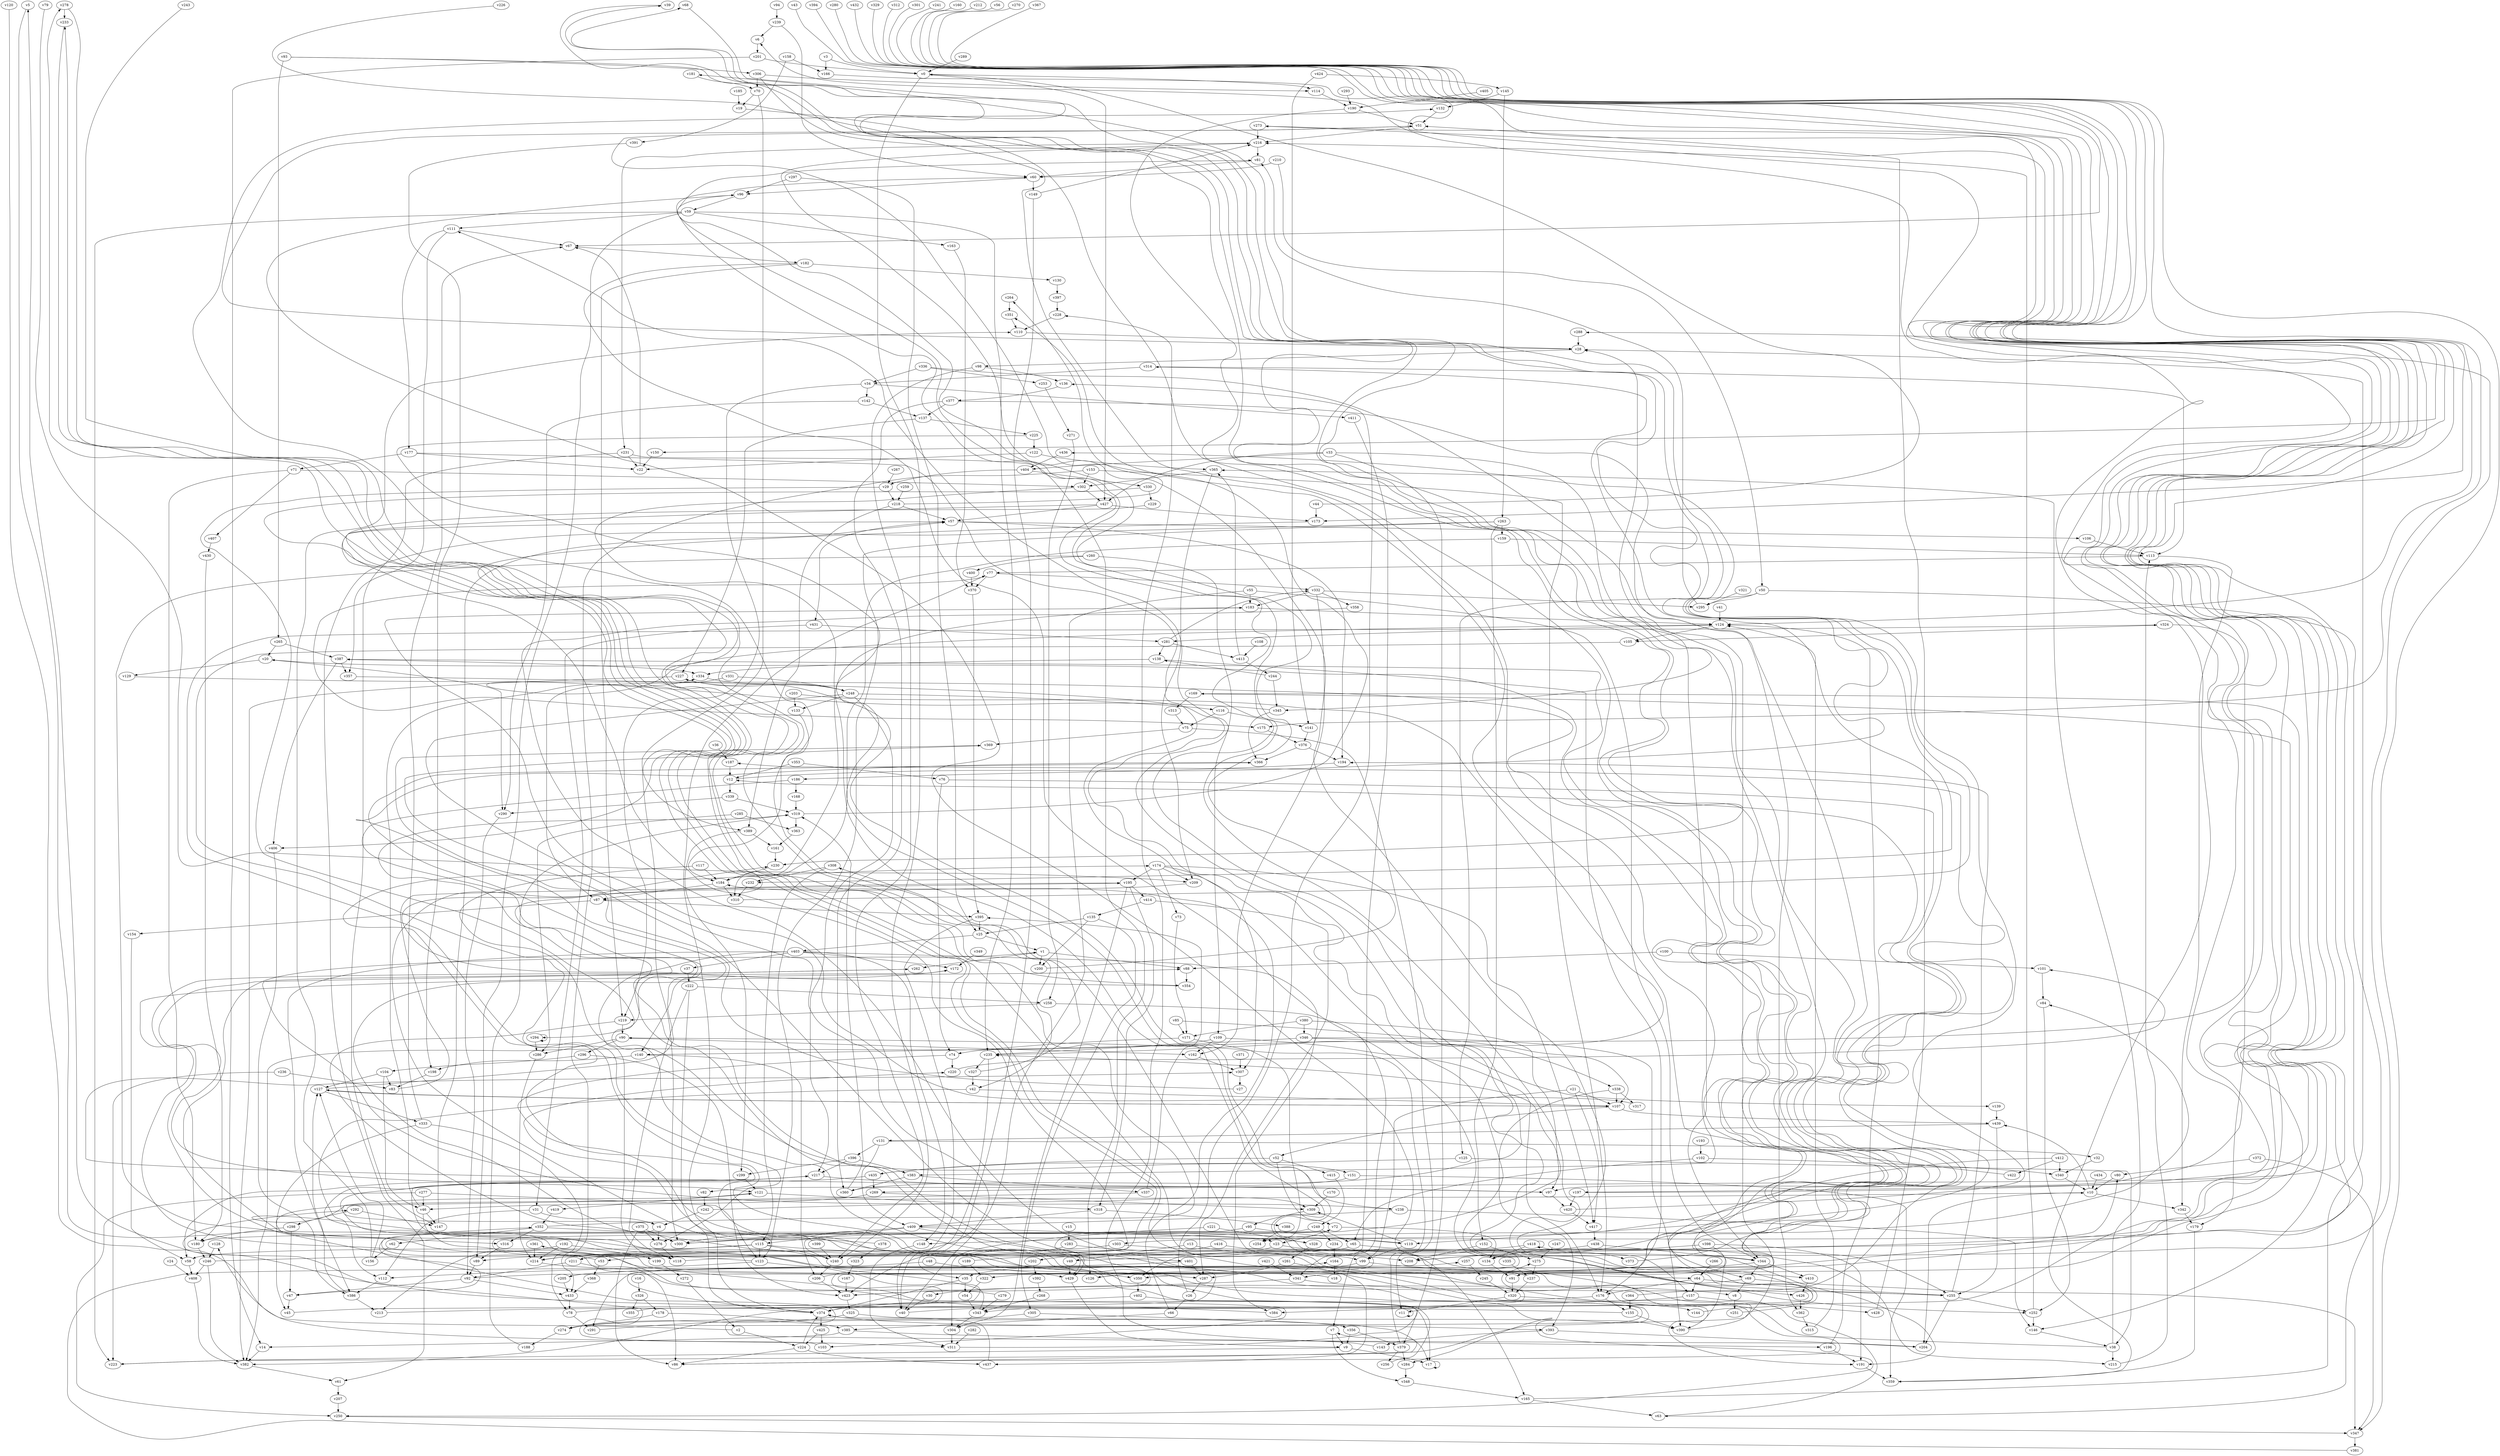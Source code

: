 // Benchmark game 646 - 440 vertices
// time_bound: 114
// targets: v262
digraph G {
    v0 [name="v0", player=0];
    v1 [name="v1", player=0];
    v2 [name="v2", player=1];
    v3 [name="v3", player=1];
    v4 [name="v4", player=1];
    v5 [name="v5", player=1];
    v6 [name="v6", player=1];
    v7 [name="v7", player=1];
    v8 [name="v8", player=0];
    v9 [name="v9", player=1];
    v10 [name="v10", player=0];
    v11 [name="v11", player=0];
    v12 [name="v12", player=1];
    v13 [name="v13", player=0];
    v14 [name="v14", player=1];
    v15 [name="v15", player=1];
    v16 [name="v16", player=0];
    v17 [name="v17", player=0];
    v18 [name="v18", player=0];
    v19 [name="v19", player=0];
    v20 [name="v20", player=1];
    v21 [name="v21", player=0];
    v22 [name="v22", player=0];
    v23 [name="v23", player=0];
    v24 [name="v24", player=0];
    v25 [name="v25", player=1];
    v26 [name="v26", player=0];
    v27 [name="v27", player=1];
    v28 [name="v28", player=1];
    v29 [name="v29", player=1];
    v30 [name="v30", player=1];
    v31 [name="v31", player=1];
    v32 [name="v32", player=0];
    v33 [name="v33", player=1];
    v34 [name="v34", player=1];
    v35 [name="v35", player=0];
    v36 [name="v36", player=1];
    v37 [name="v37", player=0];
    v38 [name="v38", player=1];
    v39 [name="v39", player=1];
    v40 [name="v40", player=0];
    v41 [name="v41", player=1];
    v42 [name="v42", player=0];
    v43 [name="v43", player=1];
    v44 [name="v44", player=1];
    v45 [name="v45", player=0];
    v46 [name="v46", player=1];
    v47 [name="v47", player=1];
    v48 [name="v48", player=0];
    v49 [name="v49", player=0];
    v50 [name="v50", player=0];
    v51 [name="v51", player=0];
    v52 [name="v52", player=1];
    v53 [name="v53", player=1];
    v54 [name="v54", player=1];
    v55 [name="v55", player=1];
    v56 [name="v56", player=0];
    v57 [name="v57", player=0];
    v58 [name="v58", player=1];
    v59 [name="v59", player=1];
    v60 [name="v60", player=0];
    v61 [name="v61", player=1];
    v62 [name="v62", player=1];
    v63 [name="v63", player=0];
    v64 [name="v64", player=0];
    v65 [name="v65", player=0];
    v66 [name="v66", player=0];
    v67 [name="v67", player=0];
    v68 [name="v68", player=0];
    v69 [name="v69", player=0];
    v70 [name="v70", player=1];
    v71 [name="v71", player=0];
    v72 [name="v72", player=1];
    v73 [name="v73", player=1];
    v74 [name="v74", player=1];
    v75 [name="v75", player=0];
    v76 [name="v76", player=1];
    v77 [name="v77", player=1];
    v78 [name="v78", player=1];
    v79 [name="v79", player=1];
    v80 [name="v80", player=1];
    v81 [name="v81", player=1];
    v82 [name="v82", player=1];
    v83 [name="v83", player=0];
    v84 [name="v84", player=0];
    v85 [name="v85", player=0];
    v86 [name="v86", player=1];
    v87 [name="v87", player=0];
    v88 [name="v88", player=1];
    v89 [name="v89", player=1];
    v90 [name="v90", player=1];
    v91 [name="v91", player=0];
    v92 [name="v92", player=0];
    v93 [name="v93", player=1];
    v94 [name="v94", player=0];
    v95 [name="v95", player=1];
    v96 [name="v96", player=1];
    v97 [name="v97", player=1];
    v98 [name="v98", player=1];
    v99 [name="v99", player=0];
    v100 [name="v100", player=1];
    v101 [name="v101", player=1];
    v102 [name="v102", player=0];
    v103 [name="v103", player=1];
    v104 [name="v104", player=0];
    v105 [name="v105", player=1];
    v106 [name="v106", player=1];
    v107 [name="v107", player=1];
    v108 [name="v108", player=0];
    v109 [name="v109", player=0];
    v110 [name="v110", player=1];
    v111 [name="v111", player=0];
    v112 [name="v112", player=0];
    v113 [name="v113", player=0];
    v114 [name="v114", player=0];
    v115 [name="v115", player=1];
    v116 [name="v116", player=1];
    v117 [name="v117", player=0];
    v118 [name="v118", player=1];
    v119 [name="v119", player=1];
    v120 [name="v120", player=1];
    v121 [name="v121", player=1];
    v122 [name="v122", player=1];
    v123 [name="v123", player=0];
    v124 [name="v124", player=0];
    v125 [name="v125", player=1];
    v126 [name="v126", player=0];
    v127 [name="v127", player=0];
    v128 [name="v128", player=0];
    v129 [name="v129", player=0];
    v130 [name="v130", player=1];
    v131 [name="v131", player=1];
    v132 [name="v132", player=1];
    v133 [name="v133", player=1];
    v134 [name="v134", player=0];
    v135 [name="v135", player=0];
    v136 [name="v136", player=1];
    v137 [name="v137", player=1];
    v138 [name="v138", player=0];
    v139 [name="v139", player=1];
    v140 [name="v140", player=0];
    v141 [name="v141", player=0];
    v142 [name="v142", player=0];
    v143 [name="v143", player=1];
    v144 [name="v144", player=0];
    v145 [name="v145", player=1];
    v146 [name="v146", player=0];
    v147 [name="v147", player=0];
    v148 [name="v148", player=0];
    v149 [name="v149", player=1];
    v150 [name="v150", player=0];
    v151 [name="v151", player=1];
    v152 [name="v152", player=1];
    v153 [name="v153", player=1];
    v154 [name="v154", player=1];
    v155 [name="v155", player=0];
    v156 [name="v156", player=0];
    v157 [name="v157", player=1];
    v158 [name="v158", player=1];
    v159 [name="v159", player=0];
    v160 [name="v160", player=1];
    v161 [name="v161", player=1];
    v162 [name="v162", player=0];
    v163 [name="v163", player=1];
    v164 [name="v164", player=1];
    v165 [name="v165", player=1];
    v166 [name="v166", player=0];
    v167 [name="v167", player=1];
    v168 [name="v168", player=1];
    v169 [name="v169", player=0];
    v170 [name="v170", player=0];
    v171 [name="v171", player=1];
    v172 [name="v172", player=0];
    v173 [name="v173", player=0];
    v174 [name="v174", player=1];
    v175 [name="v175", player=1];
    v176 [name="v176", player=0];
    v177 [name="v177", player=1];
    v178 [name="v178", player=1];
    v179 [name="v179", player=0];
    v180 [name="v180", player=1];
    v181 [name="v181", player=1];
    v182 [name="v182", player=0];
    v183 [name="v183", player=0];
    v184 [name="v184", player=1];
    v185 [name="v185", player=0];
    v186 [name="v186", player=1];
    v187 [name="v187", player=0];
    v188 [name="v188", player=0];
    v189 [name="v189", player=1];
    v190 [name="v190", player=0];
    v191 [name="v191", player=0];
    v192 [name="v192", player=1];
    v193 [name="v193", player=0];
    v194 [name="v194", player=0];
    v195 [name="v195", player=1];
    v196 [name="v196", player=1];
    v197 [name="v197", player=1];
    v198 [name="v198", player=1];
    v199 [name="v199", player=1];
    v200 [name="v200", player=0];
    v201 [name="v201", player=0];
    v202 [name="v202", player=1];
    v203 [name="v203", player=1];
    v204 [name="v204", player=0];
    v205 [name="v205", player=1];
    v206 [name="v206", player=0];
    v207 [name="v207", player=0];
    v208 [name="v208", player=1];
    v209 [name="v209", player=0];
    v210 [name="v210", player=0];
    v211 [name="v211", player=1];
    v212 [name="v212", player=0];
    v213 [name="v213", player=1];
    v214 [name="v214", player=1];
    v215 [name="v215", player=1];
    v216 [name="v216", player=0];
    v217 [name="v217", player=0];
    v218 [name="v218", player=1];
    v219 [name="v219", player=0];
    v220 [name="v220", player=0];
    v221 [name="v221", player=0];
    v222 [name="v222", player=1];
    v223 [name="v223", player=1];
    v224 [name="v224", player=0];
    v225 [name="v225", player=0];
    v226 [name="v226", player=0];
    v227 [name="v227", player=0];
    v228 [name="v228", player=1];
    v229 [name="v229", player=1];
    v230 [name="v230", player=1];
    v231 [name="v231", player=1];
    v232 [name="v232", player=1];
    v233 [name="v233", player=1];
    v234 [name="v234", player=1];
    v235 [name="v235", player=1];
    v236 [name="v236", player=1];
    v237 [name="v237", player=1];
    v238 [name="v238", player=0];
    v239 [name="v239", player=1];
    v240 [name="v240", player=1];
    v241 [name="v241", player=1];
    v242 [name="v242", player=0];
    v243 [name="v243", player=0];
    v244 [name="v244", player=0];
    v245 [name="v245", player=1];
    v246 [name="v246", player=0];
    v247 [name="v247", player=0];
    v248 [name="v248", player=0];
    v249 [name="v249", player=1];
    v250 [name="v250", player=0];
    v251 [name="v251", player=1];
    v252 [name="v252", player=1];
    v253 [name="v253", player=0];
    v254 [name="v254", player=0];
    v255 [name="v255", player=1];
    v256 [name="v256", player=1];
    v257 [name="v257", player=0];
    v258 [name="v258", player=0];
    v259 [name="v259", player=1];
    v260 [name="v260", player=0];
    v261 [name="v261", player=1];
    v262 [name="v262", player=0, target=1];
    v263 [name="v263", player=1];
    v264 [name="v264", player=0];
    v265 [name="v265", player=0];
    v266 [name="v266", player=0];
    v267 [name="v267", player=1];
    v268 [name="v268", player=0];
    v269 [name="v269", player=1];
    v270 [name="v270", player=1];
    v271 [name="v271", player=0];
    v272 [name="v272", player=1];
    v273 [name="v273", player=0];
    v274 [name="v274", player=0];
    v275 [name="v275", player=1];
    v276 [name="v276", player=0];
    v277 [name="v277", player=1];
    v278 [name="v278", player=0];
    v279 [name="v279", player=1];
    v280 [name="v280", player=1];
    v281 [name="v281", player=0];
    v282 [name="v282", player=0];
    v283 [name="v283", player=1];
    v284 [name="v284", player=0];
    v285 [name="v285", player=0];
    v286 [name="v286", player=0];
    v287 [name="v287", player=0];
    v288 [name="v288", player=1];
    v289 [name="v289", player=0];
    v290 [name="v290", player=0];
    v291 [name="v291", player=0];
    v292 [name="v292", player=1];
    v293 [name="v293", player=0];
    v294 [name="v294", player=1];
    v295 [name="v295", player=0];
    v296 [name="v296", player=0];
    v297 [name="v297", player=1];
    v298 [name="v298", player=1];
    v299 [name="v299", player=0];
    v300 [name="v300", player=0];
    v301 [name="v301", player=1];
    v302 [name="v302", player=1];
    v303 [name="v303", player=1];
    v304 [name="v304", player=0];
    v305 [name="v305", player=0];
    v306 [name="v306", player=1];
    v307 [name="v307", player=1];
    v308 [name="v308", player=0];
    v309 [name="v309", player=1];
    v310 [name="v310", player=0];
    v311 [name="v311", player=0];
    v312 [name="v312", player=0];
    v313 [name="v313", player=0];
    v314 [name="v314", player=0];
    v315 [name="v315", player=0];
    v316 [name="v316", player=0];
    v317 [name="v317", player=1];
    v318 [name="v318", player=0];
    v319 [name="v319", player=0];
    v320 [name="v320", player=1];
    v321 [name="v321", player=1];
    v322 [name="v322", player=0];
    v323 [name="v323", player=1];
    v324 [name="v324", player=0];
    v325 [name="v325", player=0];
    v326 [name="v326", player=1];
    v327 [name="v327", player=0];
    v328 [name="v328", player=1];
    v329 [name="v329", player=1];
    v330 [name="v330", player=1];
    v331 [name="v331", player=1];
    v332 [name="v332", player=0];
    v333 [name="v333", player=0];
    v334 [name="v334", player=1];
    v335 [name="v335", player=0];
    v336 [name="v336", player=1];
    v337 [name="v337", player=1];
    v338 [name="v338", player=1];
    v339 [name="v339", player=1];
    v340 [name="v340", player=1];
    v341 [name="v341", player=0];
    v342 [name="v342", player=1];
    v343 [name="v343", player=0];
    v344 [name="v344", player=0];
    v345 [name="v345", player=1];
    v346 [name="v346", player=0];
    v347 [name="v347", player=1];
    v348 [name="v348", player=1];
    v349 [name="v349", player=0];
    v350 [name="v350", player=0];
    v351 [name="v351", player=1];
    v352 [name="v352", player=0];
    v353 [name="v353", player=1];
    v354 [name="v354", player=0];
    v355 [name="v355", player=0];
    v356 [name="v356", player=1];
    v357 [name="v357", player=0];
    v358 [name="v358", player=1];
    v359 [name="v359", player=1];
    v360 [name="v360", player=0];
    v361 [name="v361", player=1];
    v362 [name="v362", player=1];
    v363 [name="v363", player=1];
    v364 [name="v364", player=1];
    v365 [name="v365", player=1];
    v366 [name="v366", player=0];
    v367 [name="v367", player=1];
    v368 [name="v368", player=0];
    v369 [name="v369", player=1];
    v370 [name="v370", player=1];
    v371 [name="v371", player=1];
    v372 [name="v372", player=0];
    v373 [name="v373", player=0];
    v374 [name="v374", player=0];
    v375 [name="v375", player=1];
    v376 [name="v376", player=0];
    v377 [name="v377", player=0];
    v378 [name="v378", player=1];
    v379 [name="v379", player=0];
    v380 [name="v380", player=0];
    v381 [name="v381", player=0];
    v382 [name="v382", player=1];
    v383 [name="v383", player=1];
    v384 [name="v384", player=0];
    v385 [name="v385", player=0];
    v386 [name="v386", player=0];
    v387 [name="v387", player=0];
    v388 [name="v388", player=0];
    v389 [name="v389", player=1];
    v390 [name="v390", player=1];
    v391 [name="v391", player=1];
    v392 [name="v392", player=1];
    v393 [name="v393", player=0];
    v394 [name="v394", player=0];
    v395 [name="v395", player=0];
    v396 [name="v396", player=1];
    v397 [name="v397", player=0];
    v398 [name="v398", player=0];
    v399 [name="v399", player=1];
    v400 [name="v400", player=1];
    v401 [name="v401", player=1];
    v402 [name="v402", player=1];
    v403 [name="v403", player=0];
    v404 [name="v404", player=0];
    v405 [name="v405", player=1];
    v406 [name="v406", player=1];
    v407 [name="v407", player=1];
    v408 [name="v408", player=0];
    v409 [name="v409", player=0];
    v410 [name="v410", player=0];
    v411 [name="v411", player=0];
    v412 [name="v412", player=0];
    v413 [name="v413", player=1];
    v414 [name="v414", player=0];
    v415 [name="v415", player=1];
    v416 [name="v416", player=0];
    v417 [name="v417", player=0];
    v418 [name="v418", player=0];
    v419 [name="v419", player=1];
    v420 [name="v420", player=0];
    v421 [name="v421", player=0];
    v422 [name="v422", player=1];
    v423 [name="v423", player=1];
    v424 [name="v424", player=0];
    v425 [name="v425", player=0];
    v426 [name="v426", player=0];
    v427 [name="v427", player=0];
    v428 [name="v428", player=0];
    v429 [name="v429", player=0];
    v430 [name="v430", player=1];
    v431 [name="v431", player=0];
    v432 [name="v432", player=0];
    v433 [name="v433", player=0];
    v434 [name="v434", player=0];
    v435 [name="v435", player=0];
    v436 [name="v436", player=1];
    v437 [name="v437", player=0];
    v438 [name="v438", player=0];
    v439 [name="v439", player=0];

    v0 -> v114;
    v1 -> v262;
    v2 -> v128 [constraint="t < 5"];
    v3 -> v0;
    v4 -> v47 [constraint="t >= 2"];
    v5 -> v23 [constraint="t >= 3"];
    v6 -> v201;
    v7 -> v348;
    v8 -> v251;
    v9 -> v17;
    v10 -> v204;
    v11 -> v11 [constraint="t >= 5"];
    v12 -> v68 [constraint="t >= 4"];
    v13 -> v49;
    v14 -> v382;
    v15 -> v283;
    v16 -> v326;
    v17 -> v17 [constraint="t < 8"];
    v18 -> v72 [constraint="t mod 5 == 0"];
    v19 -> v69 [constraint="t >= 1"];
    v20 -> v129;
    v21 -> v107;
    v22 -> v67;
    v23 -> v215;
    v24 -> v408;
    v25 -> v1;
    v26 -> v66;
    v27 -> v369 [constraint="t >= 3"];
    v28 -> v98;
    v29 -> v151 [constraint="t mod 4 == 0"];
    v30 -> v40;
    v31 -> v112;
    v32 -> v340;
    v33 -> v344;
    v34 -> v411;
    v35 -> v374;
    v36 -> v187;
    v37 -> v222;
    v38 -> v275 [constraint="t >= 1"];
    v39 -> v191 [constraint="t < 8"];
    v40 -> v278 [constraint="t mod 3 == 2"];
    v41 -> v124;
    v42 -> v112;
    v43 -> v140 [constraint="t >= 3"];
    v44 -> v0 [constraint="t mod 5 == 0"];
    v45 -> v217 [constraint="t < 15"];
    v46 -> v103 [constraint="t >= 2"];
    v47 -> v45;
    v48 -> v429;
    v49 -> v288 [constraint="t >= 4"];
    v50 -> v63;
    v51 -> v28 [constraint="t >= 4"];
    v52 -> v72;
    v53 -> v88 [constraint="t mod 3 == 0"];
    v54 -> v343;
    v55 -> v40;
    v56 -> v124 [constraint="t >= 1"];
    v57 -> v106;
    v58 -> v408;
    v59 -> v111;
    v60 -> v96;
    v61 -> v207;
    v62 -> v156;
    v63 -> v227 [constraint="t >= 5"];
    v64 -> v157;
    v65 -> v53;
    v66 -> v385;
    v67 -> v182;
    v68 -> v232 [constraint="t mod 4 == 0"];
    v69 -> v347;
    v70 -> v19;
    v71 -> v407;
    v72 -> v134;
    v73 -> v171;
    v74 -> v255 [constraint="t < 10"];
    v75 -> v11;
    v76 -> v341 [constraint="t >= 4"];
    v77 -> v175 [constraint="t mod 3 == 0"];
    v78 -> v273 [constraint="t >= 1"];
    v79 -> v209 [constraint="t mod 4 == 3"];
    v80 -> v10;
    v81 -> v60;
    v82 -> v242;
    v83 -> v195 [constraint="t mod 3 == 2"];
    v84 -> v252;
    v85 -> v107 [constraint="t mod 3 == 2"];
    v86 -> v230 [constraint="t < 6"];
    v87 -> v395;
    v88 -> v354;
    v89 -> v92;
    v90 -> v286;
    v91 -> v39 [constraint="t mod 5 == 0"];
    v92 -> v96 [constraint="t mod 2 == 1"];
    v93 -> v345 [constraint="t mod 4 == 0"];
    v94 -> v239;
    v95 -> v119;
    v96 -> v139 [constraint="t < 8"];
    v97 -> v307 [constraint="t >= 5"];
    v98 -> v240;
    v99 -> v64;
    v100 -> v101;
    v101 -> v84;
    v102 -> v340;
    v103 -> v292 [constraint="t mod 2 == 0"];
    v104 -> v83;
    v105 -> v276 [constraint="t < 10"];
    v106 -> v113;
    v107 -> v52;
    v108 -> v413;
    v109 -> v382;
    v110 -> v28;
    v111 -> v357;
    v112 -> v386;
    v113 -> v77;
    v114 -> v190;
    v115 -> v58;
    v116 -> v75;
    v117 -> v284 [constraint="t < 12"];
    v118 -> v57 [constraint="t < 15"];
    v119 -> v99;
    v120 -> v311 [constraint="t >= 4"];
    v121 -> v318;
    v122 -> v365;
    v123 -> v361 [constraint="t >= 2"];
    v124 -> v105;
    v125 -> v435;
    v126 -> v132 [constraint="t < 5"];
    v127 -> v366 [constraint="t >= 5"];
    v128 -> v246;
    v129 -> v322 [constraint="t mod 5 == 0"];
    v130 -> v397;
    v131 -> v32;
    v132 -> v51;
    v133 -> v184;
    v134 -> v91;
    v135 -> v25;
    v136 -> v377;
    v137 -> v225;
    v138 -> v334;
    v139 -> v439;
    v140 -> v198;
    v141 -> v376;
    v142 -> v290;
    v143 -> v228;
    v144 -> v60 [constraint="t < 5"];
    v145 -> v263;
    v146 -> v38;
    v147 -> v57;
    v148 -> v311;
    v149 -> v35;
    v150 -> v22;
    v151 -> v359;
    v152 -> v208;
    v153 -> v302;
    v154 -> v58;
    v155 -> v5 [constraint="t < 12"];
    v156 -> v127;
    v157 -> v384;
    v158 -> v391;
    v159 -> v113;
    v160 -> v303 [constraint="t >= 4"];
    v161 -> v230;
    v162 -> v307;
    v163 -> v370;
    v164 -> v18;
    v165 -> v28;
    v166 -> v97 [constraint="t >= 4"];
    v167 -> v423;
    v168 -> v319;
    v169 -> v350 [constraint="t mod 4 == 3"];
    v170 -> v309;
    v171 -> v254;
    v172 -> v238 [constraint="t >= 2"];
    v173 -> v211 [constraint="t mod 4 == 3"];
    v174 -> v73;
    v175 -> v376;
    v176 -> v382 [constraint="t mod 4 == 0"];
    v177 -> v426 [constraint="t >= 3"];
    v178 -> v385;
    v179 -> v359;
    v180 -> v235 [constraint="t < 5"];
    v181 -> v70;
    v182 -> v255 [constraint="t >= 1"];
    v183 -> v184;
    v184 -> v87;
    v185 -> v19;
    v186 -> v294 [constraint="t < 13"];
    v187 -> v12;
    v188 -> v319;
    v189 -> v80 [constraint="t mod 5 == 4"];
    v190 -> v230 [constraint="t >= 4"];
    v191 -> v359;
    v192 -> v199;
    v193 -> v102;
    v194 -> v186;
    v195 -> v304;
    v196 -> v124;
    v197 -> v169 [constraint="t >= 1"];
    v198 -> v83;
    v199 -> v272;
    v200 -> v81 [constraint="t mod 3 == 0"];
    v201 -> v0;
    v202 -> v392;
    v203 -> v235 [constraint="t < 7"];
    v204 -> v262 [constraint="t < 6"];
    v205 -> v273 [constraint="t >= 4"];
    v206 -> v20 [constraint="t >= 4"];
    v207 -> v250;
    v208 -> v387 [constraint="t >= 3"];
    v209 -> v287 [constraint="t < 15"];
    v210 -> v50;
    v211 -> v86;
    v212 -> v173 [constraint="t mod 3 == 2"];
    v213 -> v319 [constraint="t >= 4"];
    v214 -> v410 [constraint="t >= 4"];
    v215 -> v113;
    v216 -> v231;
    v217 -> v58;
    v218 -> v264 [constraint="t < 13"];
    v219 -> v344 [constraint="t >= 1"];
    v220 -> v101 [constraint="t mod 4 == 0"];
    v221 -> v328;
    v222 -> v374;
    v223 -> v7 [constraint="t mod 2 == 0"];
    v224 -> v437;
    v225 -> v238 [constraint="t >= 1"];
    v226 -> v383 [constraint="t >= 2"];
    v227 -> v248;
    v228 -> v110;
    v229 -> v389 [constraint="t < 8"];
    v230 -> v184;
    v231 -> v147;
    v232 -> v310;
    v233 -> v86 [constraint="t mod 4 == 2"];
    v234 -> v164;
    v235 -> v327;
    v236 -> v83;
    v237 -> v10 [constraint="t < 9"];
    v238 -> v146;
    v239 -> v6;
    v240 -> v206;
    v241 -> v269 [constraint="t < 15"];
    v242 -> v309 [constraint="t >= 1"];
    v243 -> v42 [constraint="t mod 3 == 0"];
    v244 -> v138 [constraint="t < 8"];
    v245 -> v320;
    v246 -> v172 [constraint="t mod 2 == 1"];
    v247 -> v275;
    v248 -> v214 [constraint="t mod 2 == 0"];
    v249 -> v234;
    v250 -> v347;
    v251 -> v216 [constraint="t >= 2"];
    v252 -> v146;
    v253 -> v271;
    v254 -> v84 [constraint="t < 13"];
    v255 -> v194;
    v256 -> v324 [constraint="t mod 2 == 0"];
    v257 -> v245;
    v258 -> v219;
    v259 -> v218;
    v260 -> v316 [constraint="t >= 3"];
    v261 -> v287;
    v262 -> v121 [constraint="t mod 2 == 1"];
    v263 -> v123;
    v264 -> v351;
    v265 -> v387;
    v266 -> v64;
    v267 -> v29;
    v268 -> v343;
    v269 -> v46;
    v270 -> v175 [constraint="t mod 2 == 0"];
    v271 -> v258;
    v272 -> v2;
    v273 -> v216;
    v274 -> v188;
    v275 -> v237;
    v276 -> v118;
    v277 -> v250;
    v278 -> v354 [constraint="t < 10"];
    v279 -> v1 [constraint="t >= 5"];
    v280 -> v197 [constraint="t >= 3"];
    v281 -> v138;
    v282 -> v311;
    v283 -> v99;
    v284 -> v348;
    v285 -> v363;
    v286 -> v214;
    v287 -> v26;
    v288 -> v28;
    v289 -> v0;
    v290 -> v92;
    v291 -> v390 [constraint="t >= 2"];
    v292 -> v298;
    v293 -> v190;
    v294 -> v294;
    v295 -> v81;
    v296 -> v423;
    v297 -> v25;
    v298 -> v47;
    v299 -> v121;
    v300 -> v187 [constraint="t mod 2 == 0"];
    v301 -> v150 [constraint="t >= 2"];
    v302 -> v274 [constraint="t < 6"];
    v303 -> v157;
    v304 -> v311;
    v305 -> v17;
    v306 -> v119 [constraint="t >= 5"];
    v307 -> v27;
    v308 -> v232;
    v309 -> v95;
    v310 -> v181 [constraint="t >= 5"];
    v311 -> v220 [constraint="t < 15"];
    v312 -> v67 [constraint="t < 9"];
    v313 -> v75;
    v314 -> v113;
    v315 -> v124;
    v316 -> v89;
    v317 -> v183 [constraint="t < 9"];
    v318 -> v409;
    v319 -> v51 [constraint="t mod 3 == 1"];
    v320 -> v144;
    v321 -> v295;
    v322 -> v54;
    v323 -> v167;
    v324 -> v179;
    v325 -> v356;
    v326 -> v355;
    v327 -> v308 [constraint="t mod 5 == 3"];
    v328 -> v261;
    v329 -> v89 [constraint="t < 10"];
    v330 -> v406 [constraint="t < 5"];
    v331 -> v248;
    v332 -> v183;
    v333 -> v67;
    v334 -> v248;
    v335 -> v237;
    v336 -> v91 [constraint="t < 10"];
    v337 -> v4 [constraint="t < 14"];
    v338 -> v317;
    v339 -> v319;
    v340 -> v10;
    v341 -> v423;
    v342 -> v179;
    v343 -> v217 [constraint="t >= 4"];
    v344 -> v126;
    v345 -> v124 [constraint="t >= 4"];
    v346 -> v338 [constraint="t < 10"];
    v347 -> v381;
    v348 -> v165;
    v349 -> v172;
    v350 -> v402;
    v351 -> v110;
    v352 -> v233 [constraint="t < 14"];
    v353 -> v76;
    v354 -> v195 [constraint="t < 12"];
    v355 -> v164 [constraint="t >= 4"];
    v356 -> v379;
    v357 -> v252 [constraint="t >= 4"];
    v358 -> v191 [constraint="t mod 2 == 0"];
    v359 -> v6 [constraint="t >= 4"];
    v360 -> v111 [constraint="t mod 5 == 3"];
    v361 -> v214;
    v362 -> v315;
    v363 -> v161;
    v364 -> v314 [constraint="t >= 3"];
    v365 -> v209;
    v366 -> v140 [constraint="t < 11"];
    v367 -> v347 [constraint="t mod 5 == 3"];
    v368 -> v433;
    v369 -> v250 [constraint="t < 11"];
    v370 -> v395;
    v371 -> v307;
    v372 -> v347;
    v373 -> v12 [constraint="t >= 1"];
    v374 -> v77;
    v375 -> v300;
    v376 -> v194;
    v377 -> v362;
    v378 -> v121 [constraint="t < 7"];
    v379 -> v256;
    v380 -> v346;
    v381 -> v257 [constraint="t mod 5 == 4"];
    v382 -> v61;
    v383 -> v337;
    v384 -> v352 [constraint="t >= 1"];
    v385 -> v196;
    v386 -> v213;
    v387 -> v357;
    v388 -> v254;
    v389 -> v161;
    v390 -> v28;
    v391 -> v198;
    v392 -> v268;
    v393 -> v143;
    v394 -> v205 [constraint="t >= 1"];
    v395 -> v25;
    v396 -> v299;
    v397 -> v228;
    v398 -> v390;
    v399 -> v300 [constraint="t < 6"];
    v400 -> v370;
    v401 -> v374 [constraint="t mod 2 == 0"];
    v402 -> v374;
    v403 -> v37;
    v404 -> v29;
    v405 -> v190;
    v406 -> v386;
    v407 -> v430;
    v408 -> v382;
    v409 -> v115;
    v410 -> v426;
    v411 -> v341;
    v412 -> v343 [constraint="t >= 4"];
    v413 -> v244;
    v414 -> v135;
    v415 -> v249;
    v416 -> v165;
    v417 -> v438;
    v418 -> v373;
    v419 -> v352;
    v420 -> v436 [constraint="t >= 1"];
    v421 -> v341;
    v422 -> v351 [constraint="t < 8"];
    v423 -> v174 [constraint="t < 10"];
    v424 -> v145;
    v425 -> v224;
    v426 -> v362;
    v427 -> v87 [constraint="t mod 3 == 2"];
    v428 -> v51;
    v429 -> v9;
    v430 -> v180;
    v431 -> v281;
    v432 -> v146 [constraint="t >= 5"];
    v433 -> v78;
    v434 -> v10;
    v435 -> v118 [constraint="t >= 2"];
    v436 -> v404;
    v437 -> v374;
    v438 -> v344;
    v439 -> v131;
    v57 -> v194;
    v178 -> v274;
    v205 -> v433;
    v318 -> v388;
    v176 -> v155;
    v399 -> v240;
    v125 -> v38;
    v195 -> v414;
    v360 -> v319;
    v71 -> v302;
    v314 -> v34;
    v107 -> v439;
    v296 -> v104;
    v135 -> v305;
    v153 -> v176;
    v96 -> v59;
    v325 -> v274;
    v416 -> v202;
    v345 -> v366;
    v25 -> v403;
    v231 -> v22;
    v123 -> v350;
    v21 -> v99;
    v418 -> v350;
    v93 -> v265;
    v190 -> v51;
    v93 -> v306;
    v396 -> v383;
    v403 -> v118;
    v177 -> v22;
    v222 -> v258;
    v97 -> v420;
    v171 -> v74;
    v65 -> v255;
    v380 -> v97;
    v50 -> v295;
    v338 -> v393;
    v7 -> v9;
    v42 -> v107;
    v327 -> v42;
    v158 -> v166;
    v9 -> v223;
    v378 -> v323;
    v239 -> v60;
    v258 -> v7;
    v285 -> v286;
    v333 -> v45;
    v12 -> v339;
    v344 -> v410;
    v159 -> v310;
    v352 -> v316;
    v138 -> v176;
    v427 -> v173;
    v277 -> v123;
    v115 -> v240;
    v401 -> v287;
    v224 -> v374;
    v34 -> v142;
    v248 -> v133;
    v111 -> v67;
    v38 -> v365;
    v277 -> v46;
    v343 -> v304;
    v77 -> v332;
    v59 -> v223;
    v409 -> v300;
    v59 -> v89;
    v29 -> v218;
    v155 -> v390;
    v298 -> v180;
    v375 -> v86;
    v192 -> v213;
    v255 -> v204;
    v338 -> v107;
    v51 -> v216;
    v2 -> v224;
    v91 -> v320;
    v66 -> v184;
    v92 -> v47;
    v44 -> v173;
    v183 -> v124;
    v216 -> v81;
    v330 -> v229;
    v71 -> v180;
    v263 -> v159;
    v353 -> v12;
    v418 -> v134;
    v0 -> v427;
    v403 -> v386;
    v104 -> v46;
    v33 -> v427;
    v87 -> v154;
    v352 -> v119;
    v377 -> v137;
    v398 -> v134;
    v281 -> v413;
    v439 -> v255;
    v115 -> v123;
    v127 -> v333;
    v413 -> v365;
    v59 -> v235;
    v414 -> v287;
    v265 -> v20;
    v412 -> v422;
    v115 -> v401;
    v52 -> v415;
    v222 -> v118;
    v21 -> v417;
    v201 -> v14;
    v52 -> v435;
    v269 -> v309;
    v34 -> v219;
    v423 -> v325;
    v346 -> v390;
    v374 -> v425;
    v227 -> v382;
    v177 -> v71;
    v119 -> v309;
    v393 -> v204;
    v104 -> v127;
    v98 -> v136;
    v113 -> v342;
    v278 -> v233;
    v375 -> v276;
    v263 -> v61;
    v74 -> v220;
    v435 -> v269;
    v174 -> v209;
    v169 -> v313;
    v420 -> v417;
    v352 -> v62;
    v332 -> v162;
    v123 -> v112;
    v182 -> v219;
    v72 -> v23;
    v379 -> v284;
    v23 -> v211;
    v140 -> v206;
    v297 -> v96;
    v374 -> v393;
    v403 -> v148;
    v4 -> v276;
    v55 -> v344;
    v219 -> v90;
    v387 -> v406;
    v206 -> v423;
    v78 -> v291;
    v131 -> v396;
    v31 -> v4;
    v402 -> v17;
    v115 -> v214;
    v242 -> v4;
    v326 -> v178;
    v248 -> v217;
    v225 -> v122;
    v324 -> v105;
    v404 -> v330;
    v10 -> v439;
    v153 -> v433;
    v396 -> v217;
    v46 -> v334;
    v339 -> v290;
    v196 -> v191;
    v117 -> v184;
    v70 -> v300;
    v157 -> v428;
    v26 -> v136;
    v124 -> v281;
    v341 -> v8;
    v331 -> v87;
    v218 -> v57;
    v137 -> v227;
    v156 -> v110;
    v380 -> v171;
    v203 -> v133;
    v379 -> v90;
    v1 -> v200;
    v59 -> v163;
    v260 -> v109;
    v238 -> v409;
    v107 -> v127;
    v306 -> v70;
    v260 -> v400;
    v376 -> v366;
    v249 -> v65;
    v189 -> v322;
    v235 -> v40;
    v92 -> v433;
    v210 -> v60;
    v127 -> v107;
    v13 -> v208;
    v418 -> v418;
    v386 -> v127;
    v174 -> v307;
    v248 -> v116;
    v377 -> v360;
    v364 -> v155;
    v306 -> v114;
    v48 -> v291;
    v38 -> v215;
    v122 -> v22;
    v90 -> v296;
    v263 -> v152;
    v319 -> v363;
    v186 -> v168;
    v53 -> v368;
    v149 -> v216;
    v305 -> v274;
    v403 -> v172;
    v135 -> v200;
    v217 -> v97;
    v0 -> v240;
    v218 -> v389;
    v192 -> v214;
    v294 -> v286;
    v292 -> v147;
    v383 -> v360;
    v424 -> v141;
    v102 -> v65;
    v180 -> v246;
    v174 -> v195;
    v281 -> v332;
    v252 -> v216;
    v109 -> v162;
    v395 -> v40;
    v246 -> v382;
    v344 -> v69;
    v303 -> v211;
    v356 -> v9;
    v57 -> v431;
    v237 -> v320;
    v427 -> v57;
    v372 -> v80;
    v403 -> v384;
    v182 -> v130;
    v131 -> v409;
    v387 -> v334;
    v165 -> v63;
    v145 -> v132;
    v211 -> v92;
    v46 -> v147;
    v438 -> v208;
    v55 -> v183;
    v221 -> v304;
    v249 -> v240;
    v236 -> v223;
    v261 -> v437;
    v431 -> v31;
    v116 -> v141;
    v302 -> v427;
    v283 -> v423;
    v279 -> v343;
    v33 -> v404;
    v409 -> v429;
    v75 -> v369;
    v85 -> v171;
    v111 -> v177;
    v77 -> v370;
    v336 -> v253;
    v174 -> v417;
    v332 -> v295;
    v425 -> v103;
    v409 -> v328;
    v100 -> v88;
    v95 -> v429;
    v255 -> v252;
    v99 -> v35;
    v224 -> v86;
    v365 -> v302;
    v184 -> v310;
    v142 -> v137;
    v336 -> v34;
    v385 -> v14;
    v69 -> v8;
    v33 -> v379;
    v152 -> v275;
    v412 -> v340;
    v333 -> v78;
    v151 -> v82;
    v332 -> v358;
    v121 -> v419;
    v20 -> v290;
    v64 -> v176;
    v69 -> v30;
    v10 -> v342;
    v60 -> v149;
    v389 -> v299;
    v231 -> v126;
    v109 -> v176;
    v197 -> v420;
    v72 -> v148;
    v76 -> v74;
    v3 -> v166;
    v90 -> v162;
    v1 -> v88;
    v49 -> v429;
    v195 -> v318;
    v320 -> v11;
    v50 -> v125;
    v346 -> v235;
    v308 -> v115;
    v246 -> v408;
    v337 -> v395;
    v244 -> v345;
    v64 -> v255;
    v398 -> v191;
    v35 -> v54;
}
